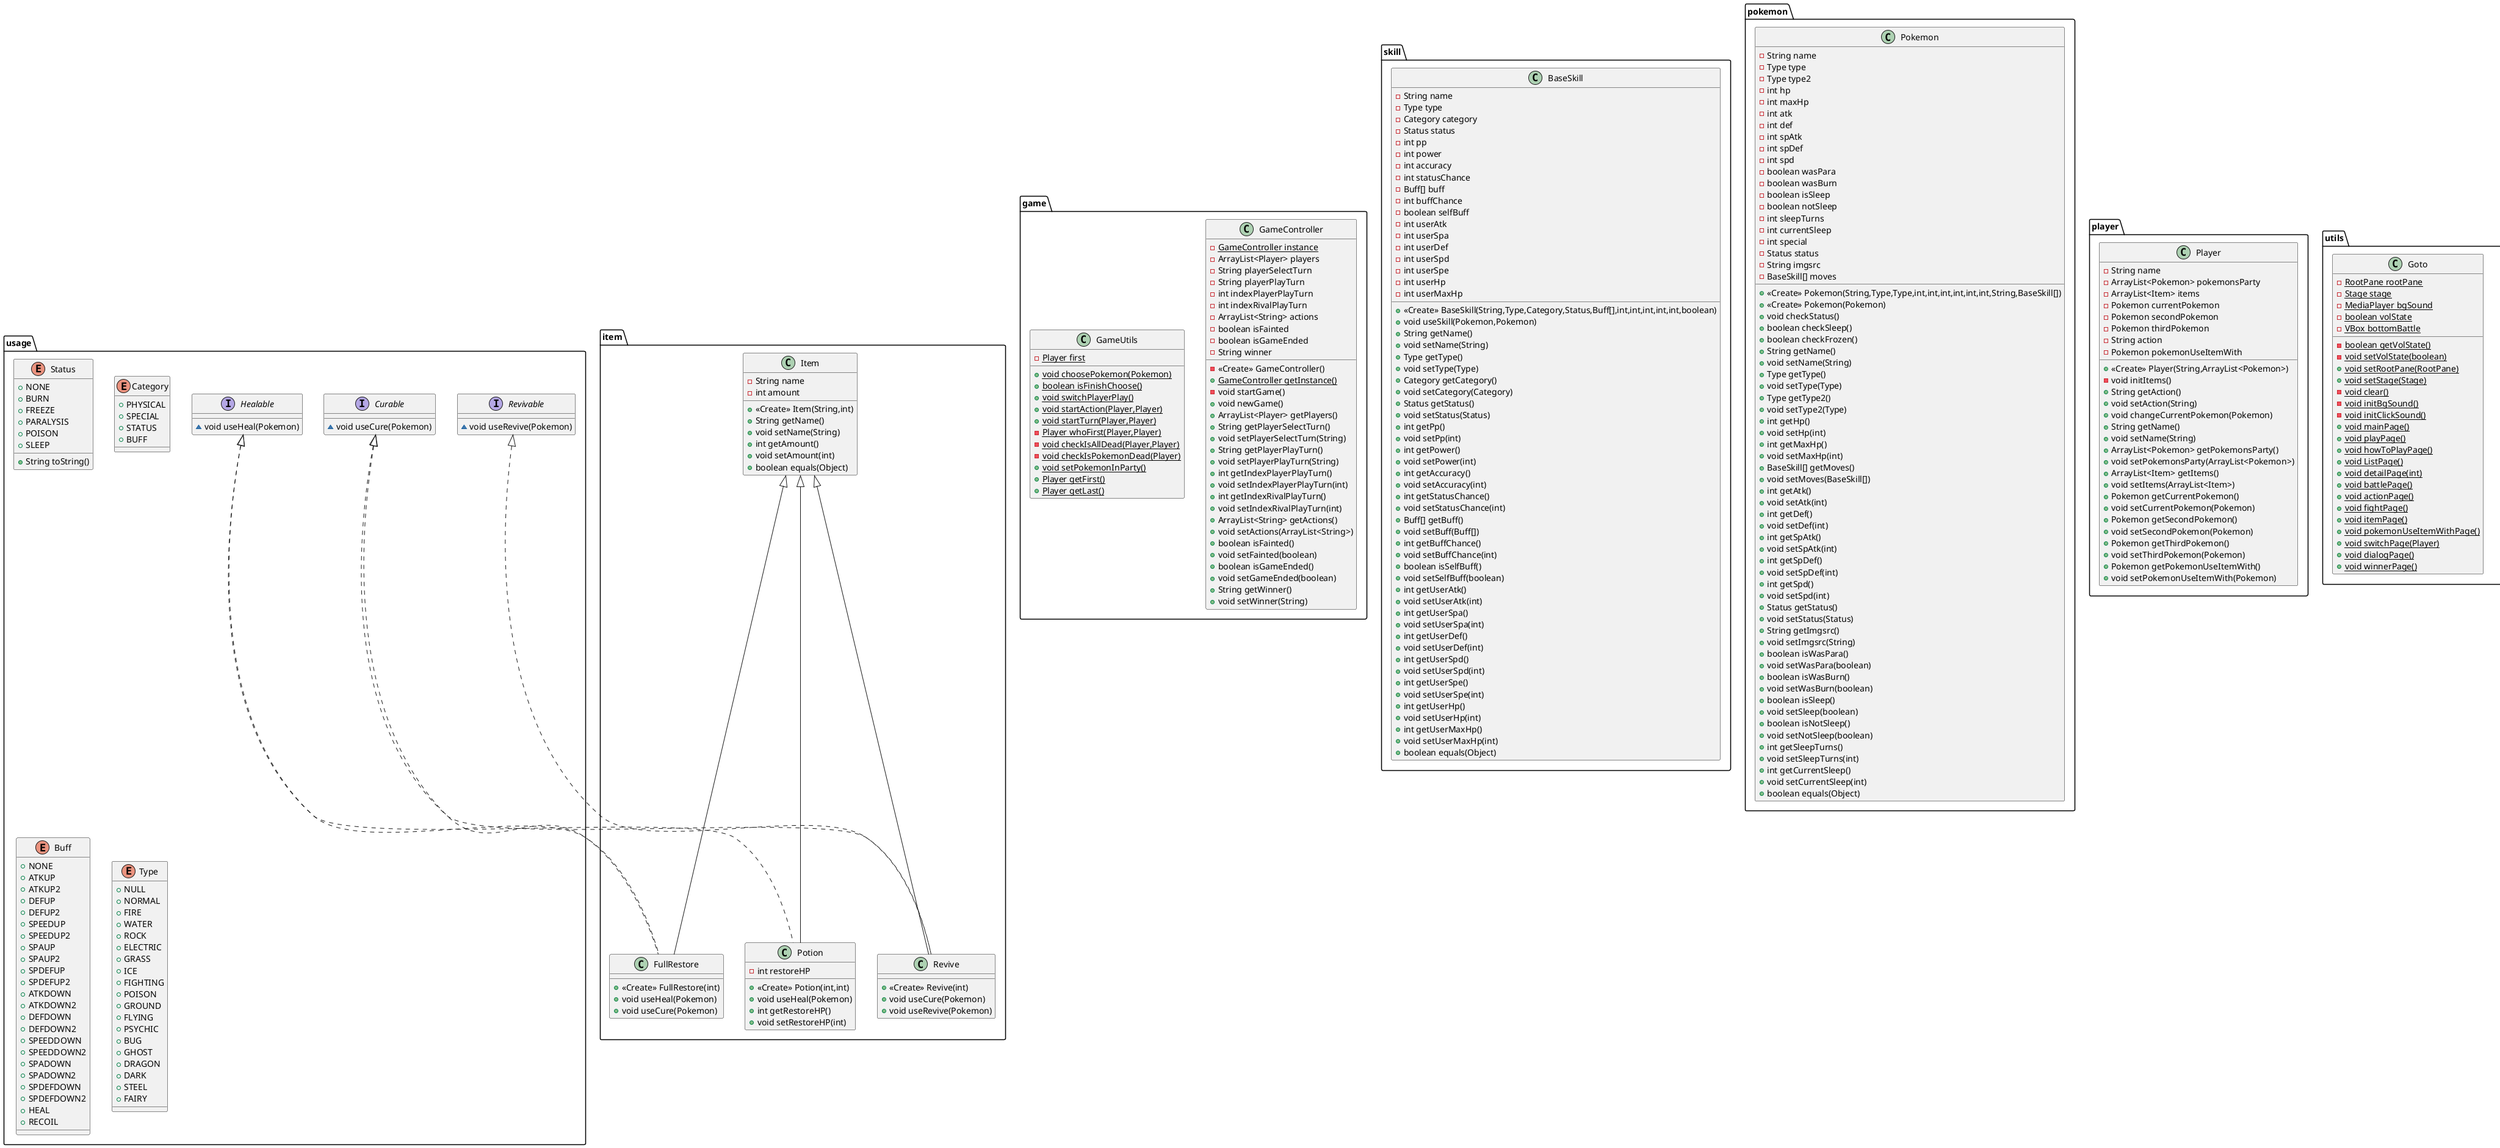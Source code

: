 @startuml
interface usage.Revivable {
~ void useRevive(Pokemon)
}
class game.GameController {
- {static} GameController instance
- ArrayList<Player> players
- String playerSelectTurn
- String playerPlayTurn
- int indexPlayerPlayTurn
- int indexRivalPlayTurn
- ArrayList<String> actions
- boolean isFainted
- boolean isGameEnded
- String winner
- <<Create>> GameController()
+ {static} GameController getInstance()
- void startGame()
+ void newGame()
+ ArrayList<Player> getPlayers()
+ String getPlayerSelectTurn()
+ void setPlayerSelectTurn(String)
+ String getPlayerPlayTurn()
+ void setPlayerPlayTurn(String)
+ int getIndexPlayerPlayTurn()
+ void setIndexPlayerPlayTurn(int)
+ int getIndexRivalPlayTurn()
+ void setIndexRivalPlayTurn(int)
+ ArrayList<String> getActions()
+ void setActions(ArrayList<String>)
+ boolean isFainted()
+ void setFainted(boolean)
+ boolean isGameEnded()
+ void setGameEnded(boolean)
+ String getWinner()
+ void setWinner(String)
}
class item.Revive {
+ <<Create>> Revive(int)
+ void useCure(Pokemon)
+ void useRevive(Pokemon)
}
class item.Potion {
- int restoreHP
+ <<Create>> Potion(int,int)
+ void useHeal(Pokemon)
+ int getRestoreHP()
+ void setRestoreHP(int)
}
class item.FullRestore {
+ <<Create>> FullRestore(int)
+ void useHeal(Pokemon)
+ void useCure(Pokemon)
}
class skill.BaseSkill {
- String name
- Type type
- Category category
- Status status
- int pp
- int power
- int accuracy
- int statusChance
- Buff[] buff
- int buffChance
- boolean selfBuff
- int userAtk
- int userSpa
- int userDef
- int userSpd
- int userSpe
- int userHp
- int userMaxHp
+ <<Create>> BaseSkill(String,Type,Category,Status,Buff[],int,int,int,int,int,boolean)
+ void useSkill(Pokemon,Pokemon)
+ String getName()
+ void setName(String)
+ Type getType()
+ void setType(Type)
+ Category getCategory()
+ void setCategory(Category)
+ Status getStatus()
+ void setStatus(Status)
+ int getPp()
+ void setPp(int)
+ int getPower()
+ void setPower(int)
+ int getAccuracy()
+ void setAccuracy(int)
+ int getStatusChance()
+ void setStatusChance(int)
+ Buff[] getBuff()
+ void setBuff(Buff[])
+ int getBuffChance()
+ void setBuffChance(int)
+ boolean isSelfBuff()
+ void setSelfBuff(boolean)
+ int getUserAtk()
+ void setUserAtk(int)
+ int getUserSpa()
+ void setUserSpa(int)
+ int getUserDef()
+ void setUserDef(int)
+ int getUserSpd()
+ void setUserSpd(int)
+ int getUserSpe()
+ void setUserSpe(int)
+ int getUserHp()
+ void setUserHp(int)
+ int getUserMaxHp()
+ void setUserMaxHp(int)
+ boolean equals(Object)
}
class pokemon.Pokemon {
- String name
- Type type
- Type type2
- int hp
- int maxHp
- int atk
- int def
- int spAtk
- int spDef
- int spd
- boolean wasPara
- boolean wasBurn
- boolean isSleep
- boolean notSleep
- int sleepTurns
- int currentSleep
- int special
- Status status
- String imgsrc
- BaseSkill[] moves
+ <<Create>> Pokemon(String,Type,Type,int,int,int,int,int,int,String,BaseSkill[])
+ <<Create>> Pokemon(Pokemon)
+ void checkStatus()
+ boolean checkSleep()
+ boolean checkFrozen()
+ String getName()
+ void setName(String)
+ Type getType()
+ void setType(Type)
+ Type getType2()
+ void setType2(Type)
+ int getHp()
+ void setHp(int)
+ int getMaxHp()
+ void setMaxHp(int)
+ BaseSkill[] getMoves()
+ void setMoves(BaseSkill[])
+ int getAtk()
+ void setAtk(int)
+ int getDef()
+ void setDef(int)
+ int getSpAtk()
+ void setSpAtk(int)
+ int getSpDef()
+ void setSpDef(int)
+ int getSpd()
+ void setSpd(int)
+ Status getStatus()
+ void setStatus(Status)
+ String getImgsrc()
+ void setImgsrc(String)
+ boolean isWasPara()
+ void setWasPara(boolean)
+ boolean isWasBurn()
+ void setWasBurn(boolean)
+ boolean isSleep()
+ void setSleep(boolean)
+ boolean isNotSleep()
+ void setNotSleep(boolean)
+ int getSleepTurns()
+ void setSleepTurns(int)
+ int getCurrentSleep()
+ void setCurrentSleep(int)
+ boolean equals(Object)
}
enum usage.Status {
+  NONE
+  BURN
+  FREEZE
+  PARALYSIS
+  POISON
+  SLEEP
+ String toString()
}
class player.Player {
- String name
- ArrayList<Pokemon> pokemonsParty
- ArrayList<Item> items
- Pokemon currentPokemon
- Pokemon secondPokemon
- Pokemon thirdPokemon
- String action
- Pokemon pokemonUseItemWith
+ <<Create>> Player(String,ArrayList<Pokemon>)
- void initItems()
+ String getAction()
+ void setAction(String)
+ void changeCurrentPokemon(Pokemon)
+ String getName()
+ void setName(String)
+ ArrayList<Pokemon> getPokemonsParty()
+ void setPokemonsParty(ArrayList<Pokemon>)
+ ArrayList<Item> getItems()
+ void setItems(ArrayList<Item>)
+ Pokemon getCurrentPokemon()
+ void setCurrentPokemon(Pokemon)
+ Pokemon getSecondPokemon()
+ void setSecondPokemon(Pokemon)
+ Pokemon getThirdPokemon()
+ void setThirdPokemon(Pokemon)
+ Pokemon getPokemonUseItemWith()
+ void setPokemonUseItemWith(Pokemon)
}
enum usage.Category {
+  PHYSICAL
+  SPECIAL
+  STATUS
+  BUFF
}
class utils.GetDisplay {
+ {static} Text initText(String,int,Boolean,String)
+ {static} Button initButton(String,int,String)
+ {static} ImageView displayImg(String)
+ {static} MediaPlayer sound(String)
+ {static} void clickSoundEffect(Node,MediaPlayer,Runnable)
+ {static} String getColorOfType(String)
+ {static} String getColorOfStatus(String)
}
class pane.PokemonListPane {
- {static} PokemonListPane instance
- ArrayList<Pokemon> pokemons
- <<Create>> PokemonListPane()
+ {static} PokemonListPane getInstance()
+ ArrayList<Pokemon> getPokemons()
}
class game.GameUtils {
- {static} Player first
+ {static} void choosePokemon(Pokemon)
+ {static} boolean isFinishChoose()
+ {static} void switchPlayerPlay()
+ {static} void startAction(Player,Player)
+ {static} void startTurn(Player,Player)
- {static} Player whoFirst(Player,Player)
- {static} void checkIsAllDead(Player,Player)
- {static} void checkIsPokemonDead(Player)
+ {static} void setPokemonInParty()
+ {static} Player getFirst()
+ {static} Player getLast()
}
interface usage.Curable {
~ void useCure(Pokemon)
}
class item.Item {
- String name
- int amount
+ <<Create>> Item(String,int)
+ String getName()
+ void setName(String)
+ int getAmount()
+ void setAmount(int)
+ boolean equals(Object)
}
class application.Main {
+ void start(Stage)
+ {static} void main(String[])
}
class utils.Goto {
- {static} RootPane rootPane
- {static} Stage stage
- {static} MediaPlayer bgSound
- {static} boolean volState
- {static} VBox bottomBattle
- {static} boolean getVolState()
- {static} void setVolState(boolean)
+ {static} void setRootPane(RootPane)
+ {static} void setStage(Stage)
- {static} void clear()
- {static} void initBgSound()
- {static} void initClickSound()
+ {static} void mainPage()
+ {static} void playPage()
+ {static} void howToPlayPage()
+ {static} void ListPage()
+ {static} void detailPage(int)
+ {static} void battlePage()
+ {static} void actionPage()
+ {static} void fightPage()
+ {static} void itemPage()
+ {static} void pokemonUseItemWithPage()
+ {static} void switchPage(Player)
+ {static} void dialogPage()
+ {static} void winnerPage()
}
interface usage.Healable {
~ void useHeal(Pokemon)
}
enum usage.Buff {
+  NONE
+  ATKUP
+  ATKUP2
+  DEFUP
+  DEFUP2
+  SPEEDUP
+  SPEEDUP2
+  SPAUP
+  SPAUP2
+  SPDEFUP
+  SPDEFUP2
+  ATKDOWN
+  ATKDOWN2
+  DEFDOWN
+  DEFDOWN2
+  SPEEDDOWN
+  SPEEDDOWN2
+  SPADOWN
+  SPADOWN2
+  SPDEFDOWN
+  SPDEFDOWN2
+  HEAL
+  RECOIL
}
class pane.RootPane {
- {static} RootPane instance
- <<Create>> RootPane()
+ {static} RootPane getRootPane()
}
enum usage.Type {
+  NULL
+  NORMAL
+  FIRE
+  WATER
+  ROCK
+  ELECTRIC
+  GRASS
+  ICE
+  FIGHTING
+  POISON
+  GROUND
+  FLYING
+  PSYCHIC
+  BUG
+  GHOST
+  DRAGON
+  DARK
+  STEEL
+  FAIRY
}


usage.Revivable <|.. item.Revive
usage.Curable <|.. item.Revive
item.Item <|-- item.Revive
usage.Healable <|.. item.Potion
item.Item <|-- item.Potion
usage.Healable <|.. item.FullRestore
usage.Curable <|.. item.FullRestore
item.Item <|-- item.FullRestore
javafx.application.Application <|-- application.Main
javafx.scene.layout.VBox <|-- pane.RootPane
@enduml